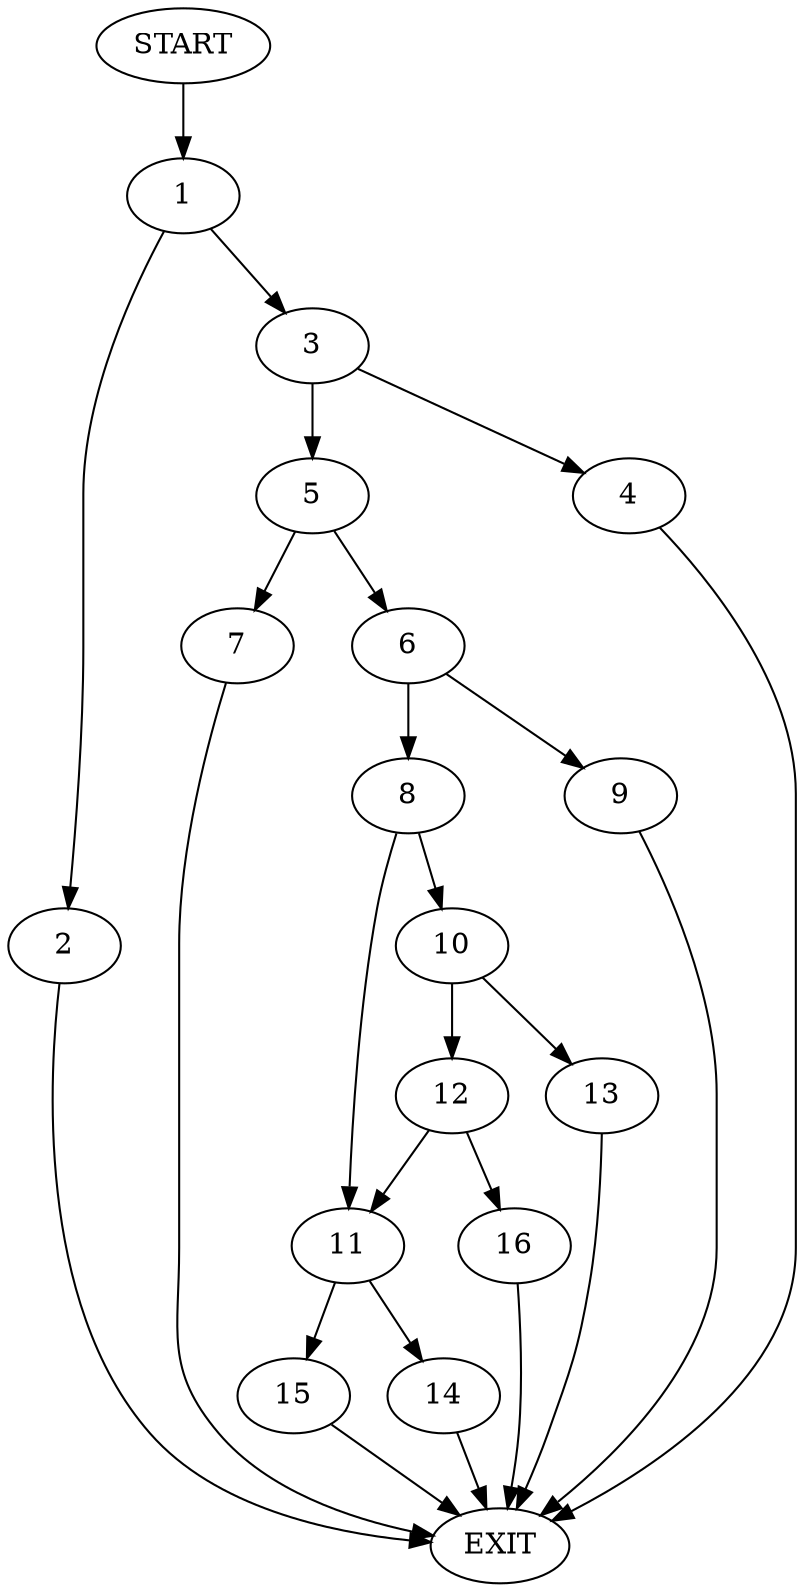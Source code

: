 digraph {
0 [label="START"]
17 [label="EXIT"]
0 -> 1
1 -> 2
1 -> 3
2 -> 17
3 -> 4
3 -> 5
4 -> 17
5 -> 6
5 -> 7
6 -> 8
6 -> 9
7 -> 17
8 -> 10
8 -> 11
9 -> 17
10 -> 12
10 -> 13
11 -> 14
11 -> 15
12 -> 16
12 -> 11
13 -> 17
16 -> 17
15 -> 17
14 -> 17
}

